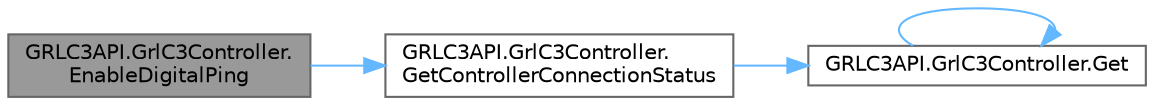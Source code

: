 digraph "GRLC3API.GrlC3Controller.EnableDigitalPing"
{
 // LATEX_PDF_SIZE
  bgcolor="transparent";
  edge [fontname=Helvetica,fontsize=10,labelfontname=Helvetica,labelfontsize=10];
  node [fontname=Helvetica,fontsize=10,shape=box,height=0.2,width=0.4];
  rankdir="LR";
  Node1 [label="GRLC3API.GrlC3Controller.\lEnableDigitalPing",height=0.2,width=0.4,color="gray40", fillcolor="grey60", style="filled", fontcolor="black",tooltip="SetDigitalPing to enable the controller to keep only in Digial ping mode. Not to proceed further on t..."];
  Node1 -> Node2 [color="steelblue1",style="solid"];
  Node2 [label="GRLC3API.GrlC3Controller.\lGetControllerConnectionStatus",height=0.2,width=0.4,color="grey40", fillcolor="white", style="filled",URL="$db/d41/class_g_r_l_c3_a_p_i_1_1_grl_c3_controller.html#a590385743fddaa84ee6670564d802cf3",tooltip="Use this GetControllerConnectionStatus function to check Controller is connected or not  C# Example:"];
  Node2 -> Node3 [color="steelblue1",style="solid"];
  Node3 [label="GRLC3API.GrlC3Controller.Get",height=0.2,width=0.4,color="grey40", fillcolor="white", style="filled",URL="$db/d41/class_g_r_l_c3_a_p_i_1_1_grl_c3_controller.html#a4c6dc6ce4ea37ac94789cebbcb46c39f",tooltip="Call Get method of Rest API's  C# Example:"];
  Node3 -> Node3 [color="steelblue1",style="solid"];
}

